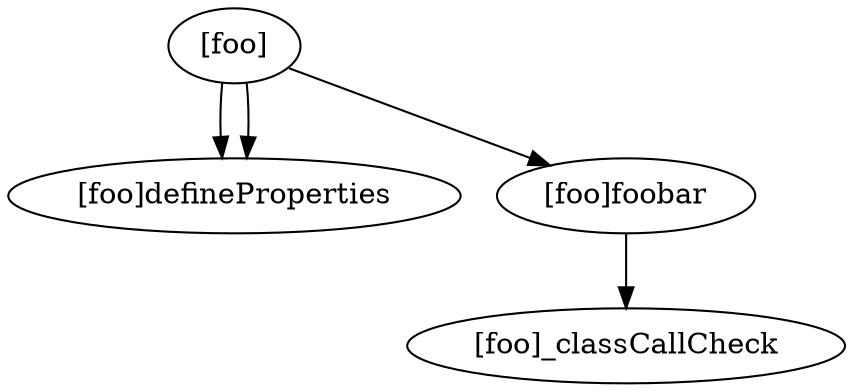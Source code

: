 
digraph test{
overlap=scalexy;
"[foo]" -> "[foo]defineProperties"
"[foo]" -> "[foo]defineProperties"
"[foo]foobar" -> "[foo]_classCallCheck"
"[foo]" -> "[foo]foobar"
}